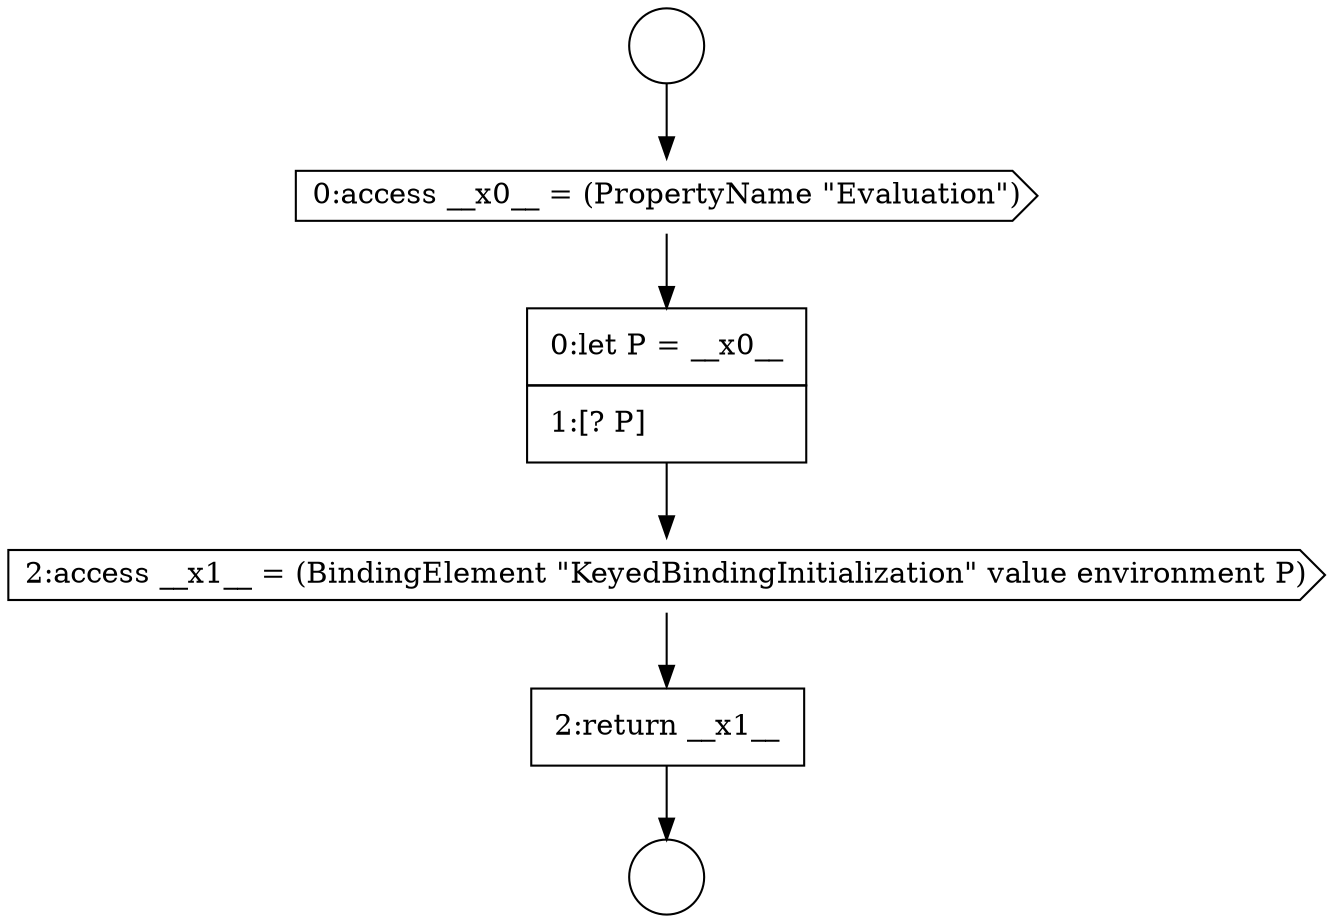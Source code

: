 digraph {
  node5874 [shape=cds, label=<<font color="black">0:access __x0__ = (PropertyName &quot;Evaluation&quot;)</font>> color="black" fillcolor="white" style=filled]
  node5875 [shape=none, margin=0, label=<<font color="black">
    <table border="0" cellborder="1" cellspacing="0" cellpadding="10">
      <tr><td align="left">0:let P = __x0__</td></tr>
      <tr><td align="left">1:[? P]</td></tr>
    </table>
  </font>> color="black" fillcolor="white" style=filled]
  node5872 [shape=circle label=" " color="black" fillcolor="white" style=filled]
  node5876 [shape=cds, label=<<font color="black">2:access __x1__ = (BindingElement &quot;KeyedBindingInitialization&quot; value environment P)</font>> color="black" fillcolor="white" style=filled]
  node5873 [shape=circle label=" " color="black" fillcolor="white" style=filled]
  node5877 [shape=none, margin=0, label=<<font color="black">
    <table border="0" cellborder="1" cellspacing="0" cellpadding="10">
      <tr><td align="left">2:return __x1__</td></tr>
    </table>
  </font>> color="black" fillcolor="white" style=filled]
  node5874 -> node5875 [ color="black"]
  node5872 -> node5874 [ color="black"]
  node5875 -> node5876 [ color="black"]
  node5877 -> node5873 [ color="black"]
  node5876 -> node5877 [ color="black"]
}
